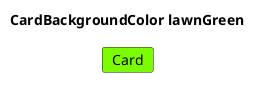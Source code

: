 @startuml
'!include ../../../plantuml-styles/plantuml-ae-skinparam-ex.iuml

skinparam CardBackgroundColor lawnGreen

title CardBackgroundColor lawnGreen

card Card 
@enduml